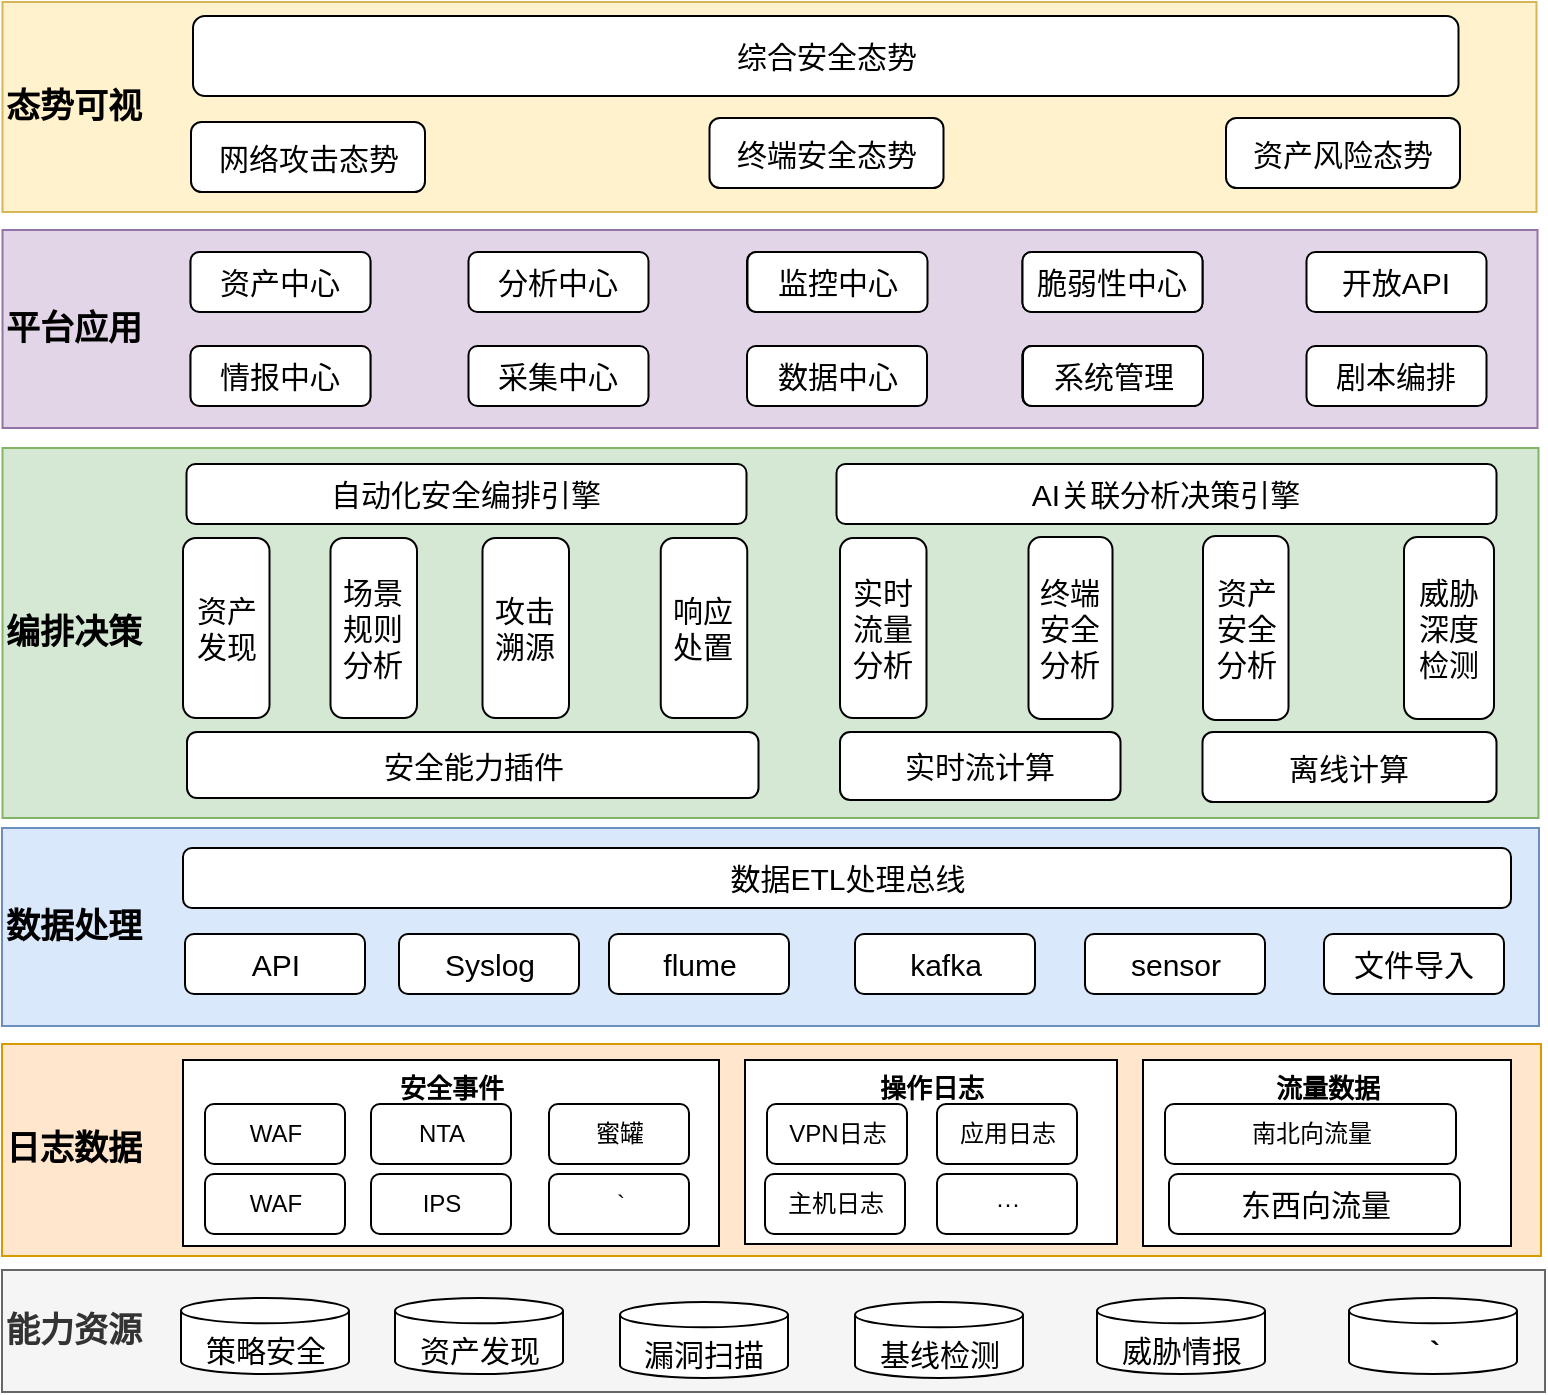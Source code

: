 <mxfile version="14.4.3" type="github">
  <diagram id="Q0dinJjuY7_bGVkL981h" name="Page-1">
    <mxGraphModel dx="1673" dy="896" grid="0" gridSize="10" guides="1" tooltips="1" connect="1" arrows="1" fold="1" page="1" pageScale="1" pageWidth="827" pageHeight="1169" math="0" shadow="0">
      <root>
        <mxCell id="0" />
        <mxCell id="1" parent="0" />
        <mxCell id="mDeV0m1zQuy4_qUxx2Un-1" value="日志数据" style="rounded=0;whiteSpace=wrap;html=1;align=left;fontStyle=1;fontSize=17;fillColor=#ffe6cc;strokeColor=#d79b00;" vertex="1" parent="1">
          <mxGeometry x="14" y="533" width="769.5" height="106" as="geometry" />
        </mxCell>
        <mxCell id="mDeV0m1zQuy4_qUxx2Un-2" value="数据处理" style="rounded=0;whiteSpace=wrap;html=1;align=left;fontStyle=1;fontSize=17;fillColor=#dae8fc;strokeColor=#6c8ebf;" vertex="1" parent="1">
          <mxGeometry x="14" y="425" width="768.5" height="99" as="geometry" />
        </mxCell>
        <mxCell id="mDeV0m1zQuy4_qUxx2Un-3" value="编排决策" style="rounded=0;whiteSpace=wrap;html=1;align=left;fontStyle=1;fontSize=17;fillColor=#d5e8d4;strokeColor=#82b366;" vertex="1" parent="1">
          <mxGeometry x="14.25" y="235" width="768" height="185" as="geometry" />
        </mxCell>
        <mxCell id="mDeV0m1zQuy4_qUxx2Un-4" value="平台应用" style="rounded=0;whiteSpace=wrap;html=1;align=left;fontStyle=1;fontSize=17;fillColor=#e1d5e7;strokeColor=#9673a6;" vertex="1" parent="1">
          <mxGeometry x="14.25" y="126" width="767.5" height="99" as="geometry" />
        </mxCell>
        <mxCell id="mDeV0m1zQuy4_qUxx2Un-5" value="态势可视" style="rounded=0;whiteSpace=wrap;html=1;align=left;fontSize=17;fontStyle=1;fillColor=#fff2cc;strokeColor=#d6b656;" vertex="1" parent="1">
          <mxGeometry x="14.25" y="12" width="767" height="105" as="geometry" />
        </mxCell>
        <mxCell id="mDeV0m1zQuy4_qUxx2Un-6" value="安全事件" style="rounded=0;whiteSpace=wrap;html=1;verticalAlign=top;fontStyle=1;fontSize=13;" vertex="1" parent="1">
          <mxGeometry x="104.5" y="541" width="268" height="93" as="geometry" />
        </mxCell>
        <mxCell id="mDeV0m1zQuy4_qUxx2Un-7" value="API" style="rounded=1;whiteSpace=wrap;html=1;align=center;fillColor=#ffffff;strokeColor=#000000;fontSize=15;fontColor=#000000;fontStyle=0;" vertex="1" parent="1">
          <mxGeometry x="105.5" y="478" width="90" height="30" as="geometry" />
        </mxCell>
        <mxCell id="mDeV0m1zQuy4_qUxx2Un-8" value="Syslog" style="rounded=1;whiteSpace=wrap;html=1;align=center;fontSize=15;" vertex="1" parent="1">
          <mxGeometry x="212.5" y="478" width="90" height="30" as="geometry" />
        </mxCell>
        <mxCell id="mDeV0m1zQuy4_qUxx2Un-9" value="flume" style="rounded=1;whiteSpace=wrap;html=1;align=center;fontSize=15;" vertex="1" parent="1">
          <mxGeometry x="317.5" y="478" width="90" height="30" as="geometry" />
        </mxCell>
        <mxCell id="mDeV0m1zQuy4_qUxx2Un-10" value="kafka" style="rounded=1;whiteSpace=wrap;html=1;align=center;fontSize=15;" vertex="1" parent="1">
          <mxGeometry x="440.5" y="478" width="90" height="30" as="geometry" />
        </mxCell>
        <mxCell id="mDeV0m1zQuy4_qUxx2Un-11" value="sensor" style="rounded=1;whiteSpace=wrap;html=1;align=center;fillColor=#ffffff;strokeColor=#000000;fontSize=15;fontColor=#000000;fontStyle=0;" vertex="1" parent="1">
          <mxGeometry x="555.5" y="478" width="90" height="30" as="geometry" />
        </mxCell>
        <mxCell id="mDeV0m1zQuy4_qUxx2Un-12" value="文件导入" style="rounded=1;whiteSpace=wrap;html=1;align=center;fontSize=15;" vertex="1" parent="1">
          <mxGeometry x="675" y="478" width="90" height="30" as="geometry" />
        </mxCell>
        <mxCell id="mDeV0m1zQuy4_qUxx2Un-13" value="能力资源" style="rounded=0;whiteSpace=wrap;html=1;align=left;fontStyle=1;fontSize=17;fillColor=#f5f5f5;strokeColor=#666666;fontColor=#333333;" vertex="1" parent="1">
          <mxGeometry x="14" y="646" width="771.5" height="61" as="geometry" />
        </mxCell>
        <mxCell id="mDeV0m1zQuy4_qUxx2Un-56" value="策略安全" style="strokeWidth=1;html=1;shape=mxgraph.flowchart.database;whiteSpace=wrap;fontSize=15;verticalAlign=bottom;" vertex="1" parent="1">
          <mxGeometry x="103.5" y="660" width="84" height="38" as="geometry" />
        </mxCell>
        <mxCell id="mDeV0m1zQuy4_qUxx2Un-57" value="资产发现" style="strokeWidth=1;html=1;shape=mxgraph.flowchart.database;whiteSpace=wrap;fontSize=15;verticalAlign=bottom;" vertex="1" parent="1">
          <mxGeometry x="210.5" y="660" width="84" height="38" as="geometry" />
        </mxCell>
        <mxCell id="mDeV0m1zQuy4_qUxx2Un-58" value="漏洞扫描" style="strokeWidth=1;html=1;shape=mxgraph.flowchart.database;whiteSpace=wrap;fontSize=15;verticalAlign=bottom;" vertex="1" parent="1">
          <mxGeometry x="323" y="662" width="84" height="38" as="geometry" />
        </mxCell>
        <mxCell id="mDeV0m1zQuy4_qUxx2Un-59" value="基线检测" style="strokeWidth=1;html=1;shape=mxgraph.flowchart.database;whiteSpace=wrap;fontSize=15;verticalAlign=bottom;" vertex="1" parent="1">
          <mxGeometry x="440.5" y="662" width="84" height="38" as="geometry" />
        </mxCell>
        <mxCell id="mDeV0m1zQuy4_qUxx2Un-60" value="威胁情报" style="strokeWidth=1;html=1;shape=mxgraph.flowchart.database;whiteSpace=wrap;fontSize=15;verticalAlign=bottom;" vertex="1" parent="1">
          <mxGeometry x="561.5" y="660" width="84" height="38" as="geometry" />
        </mxCell>
        <mxCell id="mDeV0m1zQuy4_qUxx2Un-61" value="&lt;b&gt;```&lt;/b&gt;" style="strokeWidth=1;html=1;shape=mxgraph.flowchart.database;whiteSpace=wrap;fontSize=15;verticalAlign=bottom;" vertex="1" parent="1">
          <mxGeometry x="687.5" y="660" width="84" height="38" as="geometry" />
        </mxCell>
        <mxCell id="mDeV0m1zQuy4_qUxx2Un-62" value="安全能力插件" style="rounded=1;whiteSpace=wrap;html=1;align=center;fontSize=15;fontStyle=0;fillColor=#ffffff;strokeColor=#000000;fontColor=#000000;" vertex="1" parent="1">
          <mxGeometry x="106.5" y="377" width="285.75" height="33" as="geometry" />
        </mxCell>
        <mxCell id="mDeV0m1zQuy4_qUxx2Un-63" value="操作日志" style="rounded=0;whiteSpace=wrap;html=1;verticalAlign=top;fontStyle=1;fontSize=13;" vertex="1" parent="1">
          <mxGeometry x="385.5" y="541" width="186" height="92" as="geometry" />
        </mxCell>
        <mxCell id="mDeV0m1zQuy4_qUxx2Un-64" value="流量数据" style="rounded=0;whiteSpace=wrap;html=1;verticalAlign=top;fontStyle=1;fontSize=13;" vertex="1" parent="1">
          <mxGeometry x="584.5" y="541" width="184" height="93" as="geometry" />
        </mxCell>
        <mxCell id="mDeV0m1zQuy4_qUxx2Un-65" value="WAF" style="rounded=1;whiteSpace=wrap;html=1;" vertex="1" parent="1">
          <mxGeometry x="115.5" y="598" width="70" height="30" as="geometry" />
        </mxCell>
        <mxCell id="mDeV0m1zQuy4_qUxx2Un-66" value="IPS" style="rounded=1;whiteSpace=wrap;html=1;" vertex="1" parent="1">
          <mxGeometry x="198.5" y="598" width="70" height="30" as="geometry" />
        </mxCell>
        <mxCell id="mDeV0m1zQuy4_qUxx2Un-67" value="```" style="rounded=1;whiteSpace=wrap;html=1;" vertex="1" parent="1">
          <mxGeometry x="287.5" y="598" width="70" height="30" as="geometry" />
        </mxCell>
        <mxCell id="mDeV0m1zQuy4_qUxx2Un-68" value="WAF" style="rounded=1;whiteSpace=wrap;html=1;" vertex="1" parent="1">
          <mxGeometry x="115.5" y="563" width="70" height="30" as="geometry" />
        </mxCell>
        <mxCell id="mDeV0m1zQuy4_qUxx2Un-69" value="NTA" style="rounded=1;whiteSpace=wrap;html=1;" vertex="1" parent="1">
          <mxGeometry x="198.5" y="563" width="70" height="30" as="geometry" />
        </mxCell>
        <mxCell id="mDeV0m1zQuy4_qUxx2Un-70" value="蜜罐" style="rounded=1;whiteSpace=wrap;html=1;" vertex="1" parent="1">
          <mxGeometry x="287.5" y="563" width="70" height="30" as="geometry" />
        </mxCell>
        <mxCell id="mDeV0m1zQuy4_qUxx2Un-71" value="VPN日志" style="rounded=1;whiteSpace=wrap;html=1;" vertex="1" parent="1">
          <mxGeometry x="396.5" y="563" width="70" height="30" as="geometry" />
        </mxCell>
        <mxCell id="mDeV0m1zQuy4_qUxx2Un-72" value="主机日志" style="rounded=1;whiteSpace=wrap;html=1;" vertex="1" parent="1">
          <mxGeometry x="395.5" y="598" width="70" height="30" as="geometry" />
        </mxCell>
        <mxCell id="mDeV0m1zQuy4_qUxx2Un-73" value="应用日志" style="rounded=1;whiteSpace=wrap;html=1;" vertex="1" parent="1">
          <mxGeometry x="481.5" y="563" width="70" height="30" as="geometry" />
        </mxCell>
        <mxCell id="mDeV0m1zQuy4_qUxx2Un-74" value="···" style="rounded=1;whiteSpace=wrap;html=1;" vertex="1" parent="1">
          <mxGeometry x="481.5" y="598" width="70" height="30" as="geometry" />
        </mxCell>
        <mxCell id="mDeV0m1zQuy4_qUxx2Un-75" value="南北向流量" style="rounded=1;whiteSpace=wrap;html=1;" vertex="1" parent="1">
          <mxGeometry x="595.5" y="563" width="145.5" height="30" as="geometry" />
        </mxCell>
        <mxCell id="mDeV0m1zQuy4_qUxx2Un-76" value="东西向流量" style="rounded=1;whiteSpace=wrap;html=1;fillColor=#ffffff;strokeColor=#000000;fontColor=#000000;fontSize=15;fontStyle=0;" vertex="1" parent="1">
          <mxGeometry x="597.5" y="598" width="145.5" height="30" as="geometry" />
        </mxCell>
        <mxCell id="mDeV0m1zQuy4_qUxx2Un-77" value="数据ETL处理总线" style="rounded=1;whiteSpace=wrap;html=1;align=center;fillColor=#ffffff;strokeColor=#000000;fontSize=15;fontColor=#000000;fontStyle=0;" vertex="1" parent="1">
          <mxGeometry x="104.5" y="435" width="664" height="30" as="geometry" />
        </mxCell>
        <mxCell id="mDeV0m1zQuy4_qUxx2Un-78" value="自动化安全编排引擎" style="rounded=1;whiteSpace=wrap;html=1;align=center;fillColor=#ffffff;strokeColor=#000000;fontSize=15;fontColor=#000000;fontStyle=0;" vertex="1" parent="1">
          <mxGeometry x="106.25" y="243" width="280" height="30" as="geometry" />
        </mxCell>
        <mxCell id="mDeV0m1zQuy4_qUxx2Un-79" value="AI关联分析决策引擎" style="rounded=1;whiteSpace=wrap;html=1;align=center;fillColor=#ffffff;strokeColor=#000000;fontSize=15;fontColor=#000000;fontStyle=0;" vertex="1" parent="1">
          <mxGeometry x="431.25" y="243" width="330" height="30" as="geometry" />
        </mxCell>
        <mxCell id="mDeV0m1zQuy4_qUxx2Un-80" value="实时流量分析" style="rounded=1;whiteSpace=wrap;html=1;fontSize=15;fillColor=#ffffff;strokeColor=#000000;fontColor=#000000;fontStyle=0;" vertex="1" parent="1">
          <mxGeometry x="433" y="280" width="43.25" height="90" as="geometry" />
        </mxCell>
        <mxCell id="mDeV0m1zQuy4_qUxx2Un-81" value="终端安全分析" style="rounded=1;whiteSpace=wrap;html=1;fontSize=15;fillColor=#ffffff;strokeColor=#000000;fontColor=#000000;fontStyle=0;" vertex="1" parent="1">
          <mxGeometry x="527.25" y="279.5" width="42" height="91" as="geometry" />
        </mxCell>
        <mxCell id="mDeV0m1zQuy4_qUxx2Un-82" value="威胁深度检测" style="rounded=1;whiteSpace=wrap;html=1;fontSize=15;fillColor=#ffffff;strokeColor=#000000;fontColor=#000000;fontStyle=0;" vertex="1" parent="1">
          <mxGeometry x="715" y="279.5" width="45" height="91" as="geometry" />
        </mxCell>
        <mxCell id="mDeV0m1zQuy4_qUxx2Un-83" value="资产安全分析" style="rounded=1;whiteSpace=wrap;html=1;fontSize=15;fillColor=#ffffff;strokeColor=#000000;fontColor=#000000;fontStyle=0;" vertex="1" parent="1">
          <mxGeometry x="614.5" y="279" width="42.75" height="92" as="geometry" />
        </mxCell>
        <mxCell id="mDeV0m1zQuy4_qUxx2Un-84" value="实时流计算" style="rounded=1;whiteSpace=wrap;html=1;fontSize=15;fillColor=#ffffff;strokeColor=#000000;fontColor=#000000;fontStyle=0;" vertex="1" parent="1">
          <mxGeometry x="433" y="377" width="140.25" height="34" as="geometry" />
        </mxCell>
        <mxCell id="mDeV0m1zQuy4_qUxx2Un-85" value="离线计算" style="rounded=1;whiteSpace=wrap;html=1;fontSize=15;fillColor=#ffffff;strokeColor=#000000;fontColor=#000000;fontStyle=0;" vertex="1" parent="1">
          <mxGeometry x="614.25" y="377" width="147" height="35" as="geometry" />
        </mxCell>
        <mxCell id="mDeV0m1zQuy4_qUxx2Un-86" value="资产发现" style="rounded=1;whiteSpace=wrap;html=1;fontSize=15;fillColor=#ffffff;strokeColor=#000000;fontColor=#000000;fontStyle=0;" vertex="1" parent="1">
          <mxGeometry x="104.5" y="280" width="43.25" height="90" as="geometry" />
        </mxCell>
        <mxCell id="mDeV0m1zQuy4_qUxx2Un-87" value="场景规则分析" style="rounded=1;whiteSpace=wrap;html=1;fontSize=15;fillColor=#ffffff;strokeColor=#000000;fontColor=#000000;fontStyle=0;" vertex="1" parent="1">
          <mxGeometry x="178.25" y="280" width="43.25" height="90" as="geometry" />
        </mxCell>
        <mxCell id="mDeV0m1zQuy4_qUxx2Un-88" value="攻击溯源" style="rounded=1;whiteSpace=wrap;html=1;fontSize=15;fillColor=#ffffff;strokeColor=#000000;fontColor=#000000;fontStyle=0;" vertex="1" parent="1">
          <mxGeometry x="254.25" y="280" width="43.25" height="90" as="geometry" />
        </mxCell>
        <mxCell id="mDeV0m1zQuy4_qUxx2Un-89" value="响应处置" style="rounded=1;whiteSpace=wrap;html=1;fontSize=15;fillColor=#ffffff;strokeColor=#000000;fontColor=#000000;fontStyle=0;" vertex="1" parent="1">
          <mxGeometry x="343.37" y="280" width="43.25" height="90" as="geometry" />
        </mxCell>
        <mxCell id="mDeV0m1zQuy4_qUxx2Un-90" value="综合安全态势" style="rounded=1;whiteSpace=wrap;html=1;fontSize=15;fontStyle=0;" vertex="1" parent="1">
          <mxGeometry x="109.5" y="19" width="632.75" height="40" as="geometry" />
        </mxCell>
        <mxCell id="mDeV0m1zQuy4_qUxx2Un-91" value="网络攻击态势" style="rounded=1;whiteSpace=wrap;html=1;fontSize=15;fontStyle=0;" vertex="1" parent="1">
          <mxGeometry x="108.5" y="72" width="117" height="35" as="geometry" />
        </mxCell>
        <mxCell id="mDeV0m1zQuy4_qUxx2Un-92" value="终端安全态势" style="rounded=1;whiteSpace=wrap;html=1;strokeWidth=1;fontSize=15;" vertex="1" parent="1">
          <mxGeometry x="367.75" y="70" width="117" height="35" as="geometry" />
        </mxCell>
        <mxCell id="mDeV0m1zQuy4_qUxx2Un-93" value="资产风险态势" style="rounded=1;whiteSpace=wrap;html=1;fontSize=15;fontStyle=0;" vertex="1" parent="1">
          <mxGeometry x="626" y="70" width="117" height="35" as="geometry" />
        </mxCell>
        <mxCell id="mDeV0m1zQuy4_qUxx2Un-94" value="资产中心" style="rounded=1;whiteSpace=wrap;html=1;align=center;fillColor=#dae8fc;strokeColor=#6c8ebf;fontSize=15;" vertex="1" parent="1">
          <mxGeometry x="108.25" y="137" width="90" height="30" as="geometry" />
        </mxCell>
        <mxCell id="mDeV0m1zQuy4_qUxx2Un-95" value="情报中心" style="rounded=1;whiteSpace=wrap;html=1;align=center;fillColor=#f8cecc;strokeColor=#b85450;fontSize=15;" vertex="1" parent="1">
          <mxGeometry x="108.25" y="184" width="90" height="30" as="geometry" />
        </mxCell>
        <mxCell id="mDeV0m1zQuy4_qUxx2Un-96" value="分析中心" style="rounded=1;whiteSpace=wrap;html=1;align=center;fillColor=#ffffff;strokeColor=#000000;fontSize=15;fontColor=#000000;fontStyle=0;" vertex="1" parent="1">
          <mxGeometry x="247.25" y="137" width="90" height="30" as="geometry" />
        </mxCell>
        <mxCell id="mDeV0m1zQuy4_qUxx2Un-97" value="采集中心" style="rounded=1;whiteSpace=wrap;html=1;align=center;fontSize=15;" vertex="1" parent="1">
          <mxGeometry x="247.25" y="184" width="90" height="30" as="geometry" />
        </mxCell>
        <mxCell id="mDeV0m1zQuy4_qUxx2Un-98" value="监控中心" style="rounded=1;whiteSpace=wrap;html=1;align=center;fontSize=15;" vertex="1" parent="1">
          <mxGeometry x="386.5" y="137" width="90" height="30" as="geometry" />
        </mxCell>
        <mxCell id="mDeV0m1zQuy4_qUxx2Un-99" value="数据中心" style="rounded=1;whiteSpace=wrap;html=1;align=center;fontSize=15;" vertex="1" parent="1">
          <mxGeometry x="386.5" y="184" width="90" height="30" as="geometry" />
        </mxCell>
        <mxCell id="mDeV0m1zQuy4_qUxx2Un-100" value="脆弱性中心" style="rounded=1;whiteSpace=wrap;html=1;align=center;fontSize=15;" vertex="1" parent="1">
          <mxGeometry x="524.25" y="137" width="90" height="30" as="geometry" />
        </mxCell>
        <mxCell id="mDeV0m1zQuy4_qUxx2Un-101" value="系统管理" style="rounded=1;whiteSpace=wrap;html=1;align=center;fontSize=15;" vertex="1" parent="1">
          <mxGeometry x="524.25" y="184" width="90" height="30" as="geometry" />
        </mxCell>
        <mxCell id="mDeV0m1zQuy4_qUxx2Un-102" value="开放API" style="rounded=1;whiteSpace=wrap;html=1;align=center;fillColor=#ffffff;strokeColor=#000000;fontSize=15;fontColor=#000000;fontStyle=0;" vertex="1" parent="1">
          <mxGeometry x="666.25" y="137" width="90" height="30" as="geometry" />
        </mxCell>
        <mxCell id="mDeV0m1zQuy4_qUxx2Un-103" value="剧本编排" style="rounded=1;whiteSpace=wrap;html=1;align=center;fillColor=#ffffff;strokeColor=#000000;fontSize=15;fontColor=#000000;fontStyle=0;" vertex="1" parent="1">
          <mxGeometry x="666.25" y="184" width="90" height="30" as="geometry" />
        </mxCell>
        <mxCell id="mDeV0m1zQuy4_qUxx2Un-104" value="脆弱性中心" style="rounded=1;whiteSpace=wrap;html=1;align=center;fillColor=#ffffff;strokeColor=#000000;fontSize=15;fontColor=#000000;fontStyle=0;" vertex="1" parent="1">
          <mxGeometry x="524.25" y="137" width="90" height="30" as="geometry" />
        </mxCell>
        <mxCell id="mDeV0m1zQuy4_qUxx2Un-105" value="系统管理" style="rounded=1;whiteSpace=wrap;html=1;align=center;fontSize=15;" vertex="1" parent="1">
          <mxGeometry x="524.25" y="184" width="90" height="30" as="geometry" />
        </mxCell>
        <mxCell id="mDeV0m1zQuy4_qUxx2Un-106" value="系统管理" style="rounded=1;whiteSpace=wrap;html=1;align=center;fillColor=#ffffff;strokeColor=#000000;fontSize=15;fontColor=#000000;fontStyle=0;" vertex="1" parent="1">
          <mxGeometry x="524.5" y="184" width="90" height="30" as="geometry" />
        </mxCell>
        <mxCell id="mDeV0m1zQuy4_qUxx2Un-107" value="监控中心" style="rounded=1;whiteSpace=wrap;html=1;align=center;fillColor=#ffffff;strokeColor=#000000;fontSize=15;fontColor=#000000;fontStyle=0;" vertex="1" parent="1">
          <mxGeometry x="386.75" y="137" width="90" height="30" as="geometry" />
        </mxCell>
        <mxCell id="mDeV0m1zQuy4_qUxx2Un-108" value="情报中心" style="rounded=1;whiteSpace=wrap;html=1;align=center;fillColor=#ffffff;strokeColor=#000000;fontSize=15;fontColor=#000000;fontStyle=0;" vertex="1" parent="1">
          <mxGeometry x="108.25" y="184" width="90" height="30" as="geometry" />
        </mxCell>
        <mxCell id="mDeV0m1zQuy4_qUxx2Un-109" value="资产中心" style="rounded=1;whiteSpace=wrap;html=1;align=center;fillColor=#ffffff;strokeColor=#000000;fontSize=15;fontColor=#000000;fontStyle=0;" vertex="1" parent="1">
          <mxGeometry x="108.25" y="137" width="90" height="30" as="geometry" />
        </mxCell>
      </root>
    </mxGraphModel>
  </diagram>
</mxfile>
